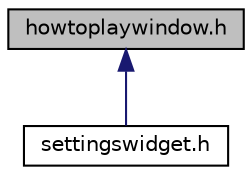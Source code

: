 digraph "howtoplaywindow.h"
{
  edge [fontname="Helvetica",fontsize="10",labelfontname="Helvetica",labelfontsize="10"];
  node [fontname="Helvetica",fontsize="10",shape=record];
  Node4 [label="howtoplaywindow.h",height=0.2,width=0.4,color="black", fillcolor="grey75", style="filled", fontcolor="black"];
  Node4 -> Node5 [dir="back",color="midnightblue",fontsize="10",style="solid",fontname="Helvetica"];
  Node5 [label="settingswidget.h",height=0.2,width=0.4,color="black", fillcolor="white", style="filled",URL="$settingswidget_8h.html",tooltip="SettingsWidget::SettingsWidget, constructor. "];
}
